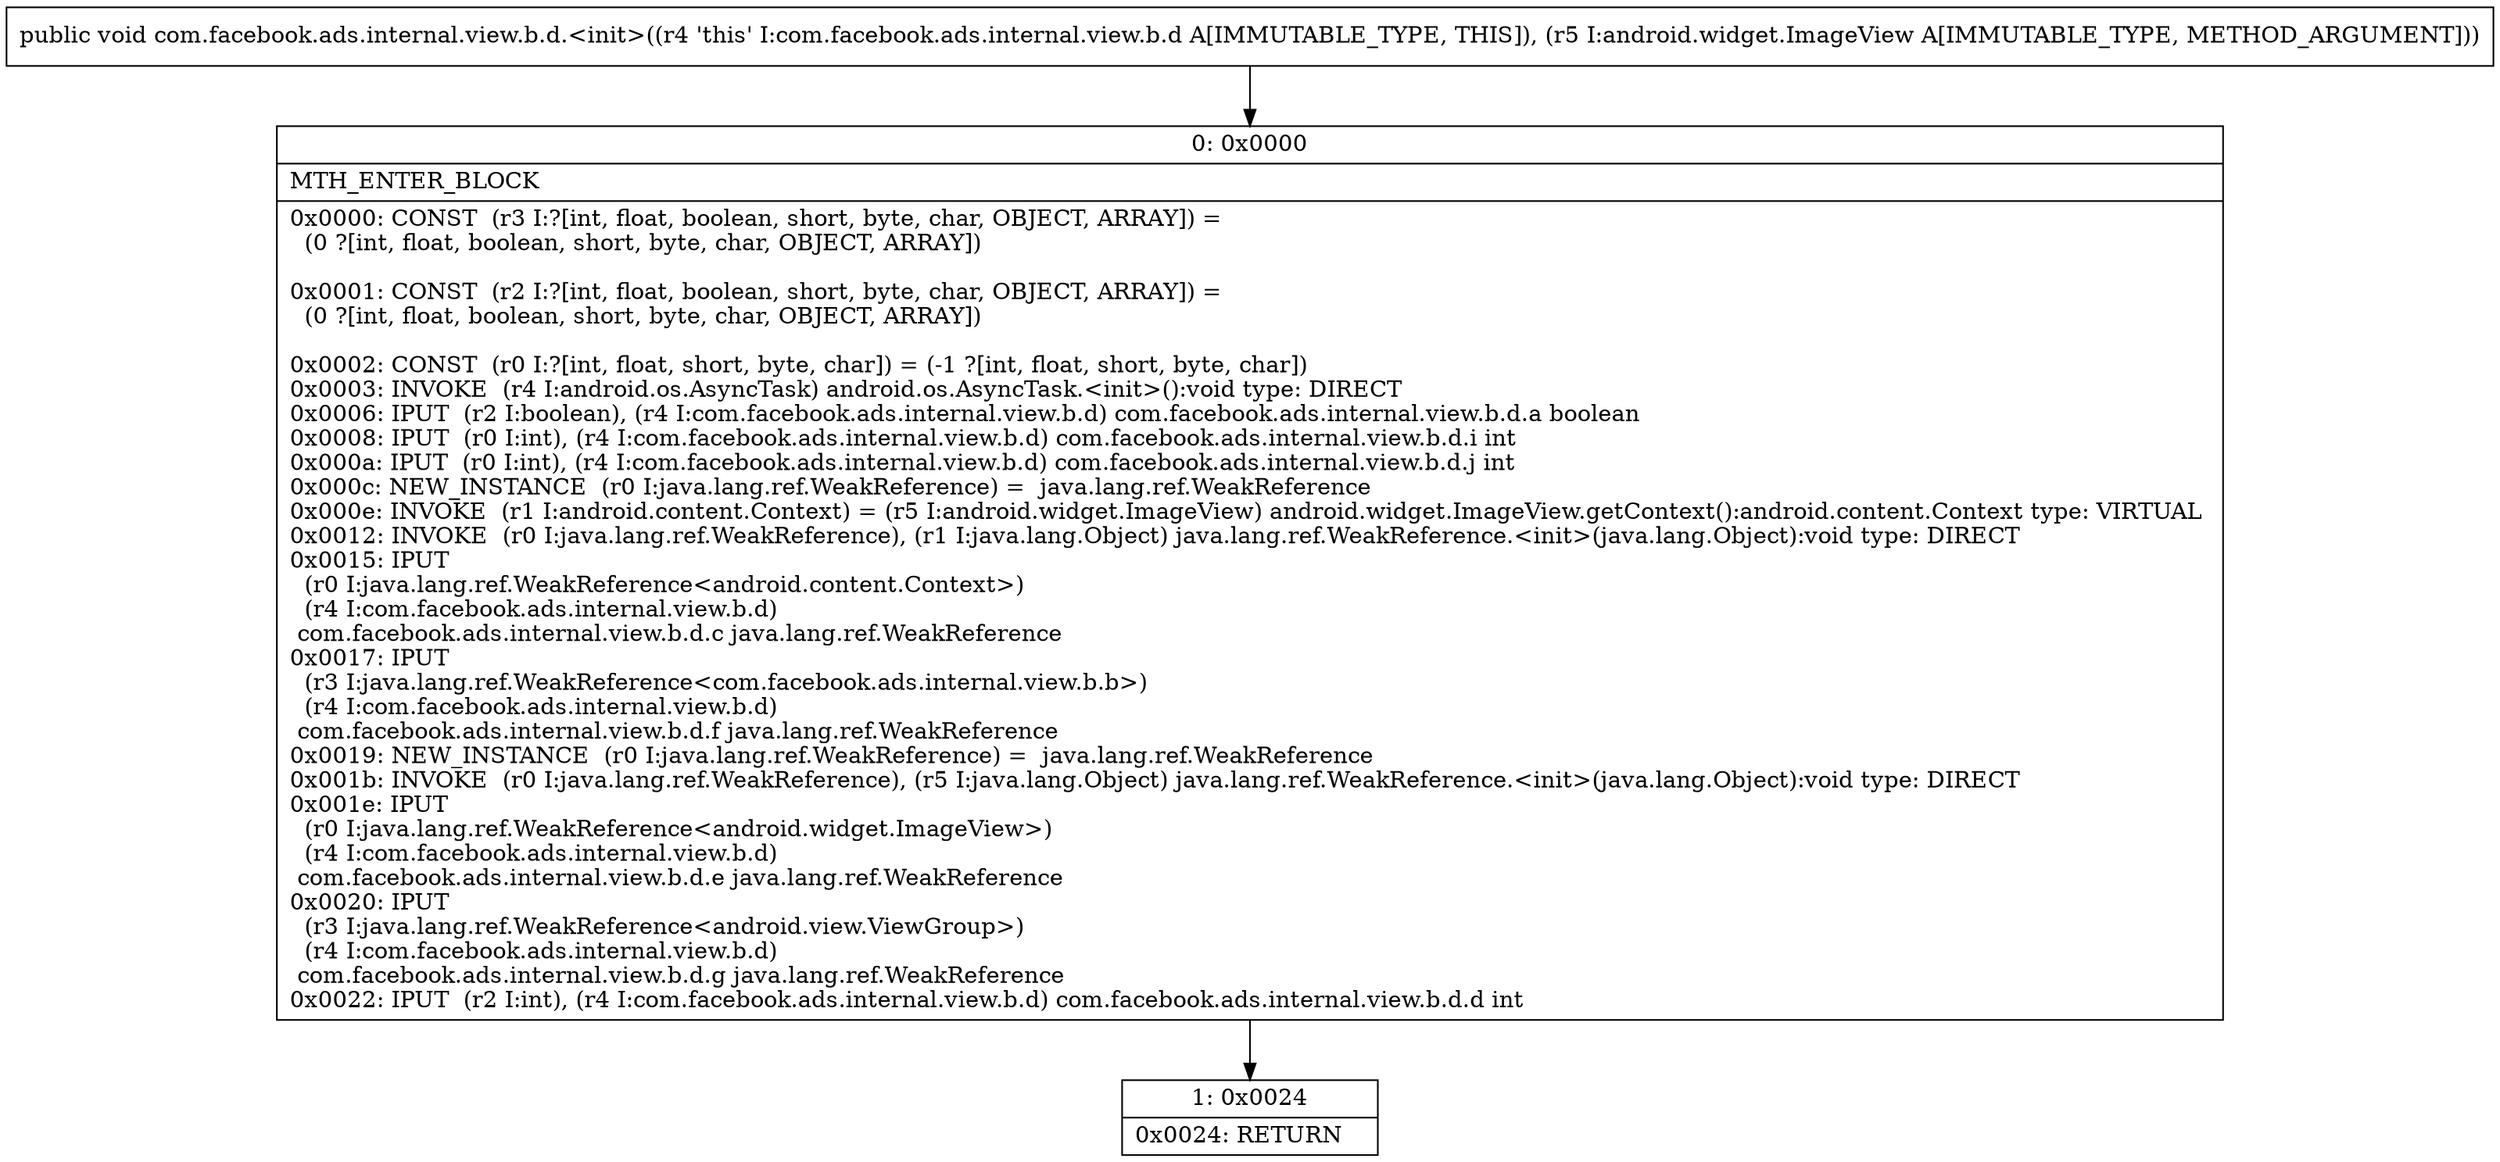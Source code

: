 digraph "CFG forcom.facebook.ads.internal.view.b.d.\<init\>(Landroid\/widget\/ImageView;)V" {
Node_0 [shape=record,label="{0\:\ 0x0000|MTH_ENTER_BLOCK\l|0x0000: CONST  (r3 I:?[int, float, boolean, short, byte, char, OBJECT, ARRAY]) = \l  (0 ?[int, float, boolean, short, byte, char, OBJECT, ARRAY])\l \l0x0001: CONST  (r2 I:?[int, float, boolean, short, byte, char, OBJECT, ARRAY]) = \l  (0 ?[int, float, boolean, short, byte, char, OBJECT, ARRAY])\l \l0x0002: CONST  (r0 I:?[int, float, short, byte, char]) = (\-1 ?[int, float, short, byte, char]) \l0x0003: INVOKE  (r4 I:android.os.AsyncTask) android.os.AsyncTask.\<init\>():void type: DIRECT \l0x0006: IPUT  (r2 I:boolean), (r4 I:com.facebook.ads.internal.view.b.d) com.facebook.ads.internal.view.b.d.a boolean \l0x0008: IPUT  (r0 I:int), (r4 I:com.facebook.ads.internal.view.b.d) com.facebook.ads.internal.view.b.d.i int \l0x000a: IPUT  (r0 I:int), (r4 I:com.facebook.ads.internal.view.b.d) com.facebook.ads.internal.view.b.d.j int \l0x000c: NEW_INSTANCE  (r0 I:java.lang.ref.WeakReference) =  java.lang.ref.WeakReference \l0x000e: INVOKE  (r1 I:android.content.Context) = (r5 I:android.widget.ImageView) android.widget.ImageView.getContext():android.content.Context type: VIRTUAL \l0x0012: INVOKE  (r0 I:java.lang.ref.WeakReference), (r1 I:java.lang.Object) java.lang.ref.WeakReference.\<init\>(java.lang.Object):void type: DIRECT \l0x0015: IPUT  \l  (r0 I:java.lang.ref.WeakReference\<android.content.Context\>)\l  (r4 I:com.facebook.ads.internal.view.b.d)\l com.facebook.ads.internal.view.b.d.c java.lang.ref.WeakReference \l0x0017: IPUT  \l  (r3 I:java.lang.ref.WeakReference\<com.facebook.ads.internal.view.b.b\>)\l  (r4 I:com.facebook.ads.internal.view.b.d)\l com.facebook.ads.internal.view.b.d.f java.lang.ref.WeakReference \l0x0019: NEW_INSTANCE  (r0 I:java.lang.ref.WeakReference) =  java.lang.ref.WeakReference \l0x001b: INVOKE  (r0 I:java.lang.ref.WeakReference), (r5 I:java.lang.Object) java.lang.ref.WeakReference.\<init\>(java.lang.Object):void type: DIRECT \l0x001e: IPUT  \l  (r0 I:java.lang.ref.WeakReference\<android.widget.ImageView\>)\l  (r4 I:com.facebook.ads.internal.view.b.d)\l com.facebook.ads.internal.view.b.d.e java.lang.ref.WeakReference \l0x0020: IPUT  \l  (r3 I:java.lang.ref.WeakReference\<android.view.ViewGroup\>)\l  (r4 I:com.facebook.ads.internal.view.b.d)\l com.facebook.ads.internal.view.b.d.g java.lang.ref.WeakReference \l0x0022: IPUT  (r2 I:int), (r4 I:com.facebook.ads.internal.view.b.d) com.facebook.ads.internal.view.b.d.d int \l}"];
Node_1 [shape=record,label="{1\:\ 0x0024|0x0024: RETURN   \l}"];
MethodNode[shape=record,label="{public void com.facebook.ads.internal.view.b.d.\<init\>((r4 'this' I:com.facebook.ads.internal.view.b.d A[IMMUTABLE_TYPE, THIS]), (r5 I:android.widget.ImageView A[IMMUTABLE_TYPE, METHOD_ARGUMENT])) }"];
MethodNode -> Node_0;
Node_0 -> Node_1;
}

